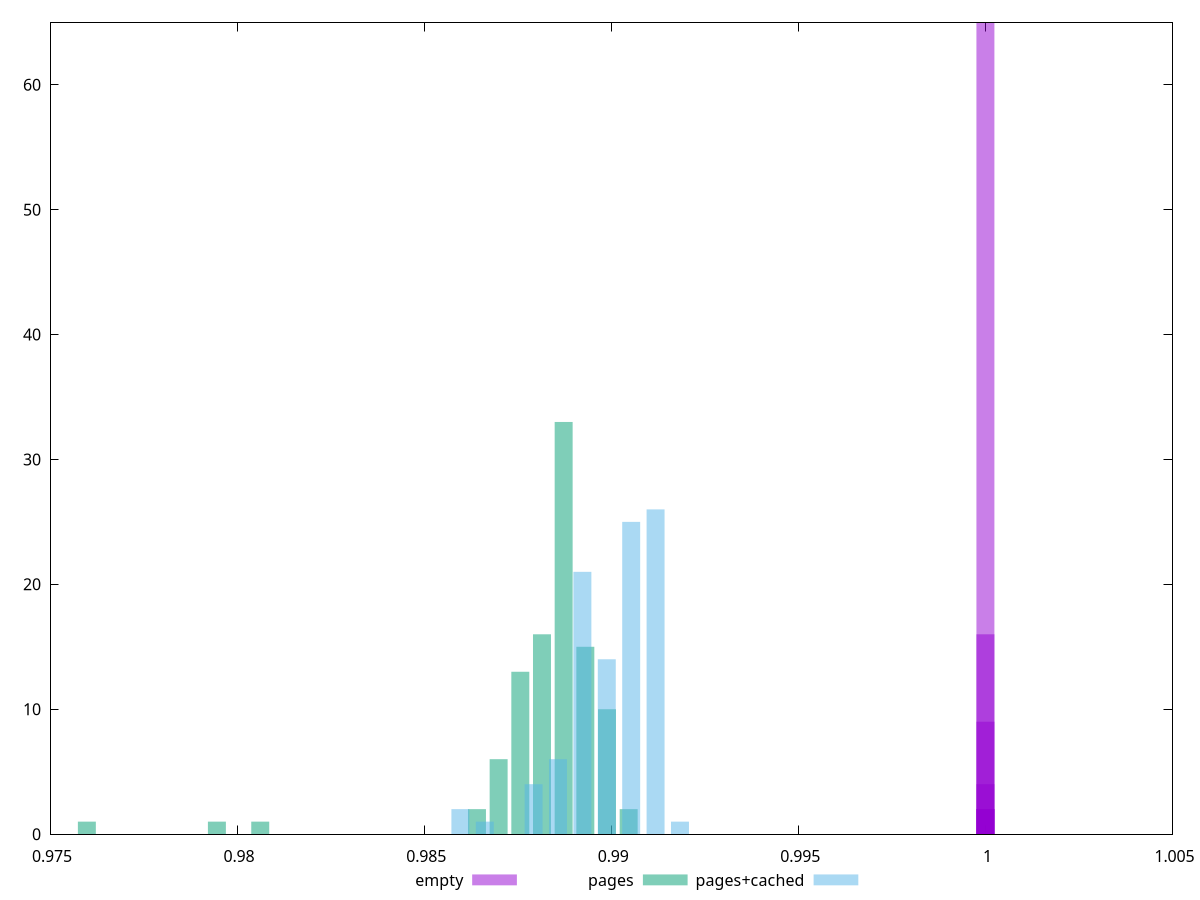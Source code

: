 $_empty <<EOF
0.9999999999999999 65
0.9999999999999996 16
0.999999999999998 2
0.9999999999999993 4
1.0000000000000002 9
0.999999999999999 2
0.9999999999999988 2
EOF
$_pages <<EOF
0.9759851147829756 1
0.980618872004497 1
0.9898863864475401 10
0.9881487274894696 16
0.98930716679485 15
0.9869902881840892 6
0.9887279471421597 33
0.9875695078367794 13
0.9904656061002304 2
0.986411068531399 2
0.9794604326991166 1
EOF
$_pagesCached <<EOF
0.9898805870152914 14
0.9892284917669282 21
0.9905326822636545 25
0.9866201107734756 1
0.9911847775120177 26
0.988576396518565 6
0.9859680155251124 2
0.9879243012702018 4
0.9918368727603809 1
EOF
set key outside below
set terminal pngcairo
set output "report_00004_2020-11-02T20-21-41.718Z/bootup-time/bootup-time_empty_pages_pages+cached+hist.png"
set boxwidth 0.00048029770434049324
set style fill transparent solid 0.5 noborder
set yrange [0:65]
plot $_empty title "empty" with boxes ,$_pages title "pages" with boxes ,$_pagesCached title "pages+cached" with boxes ,